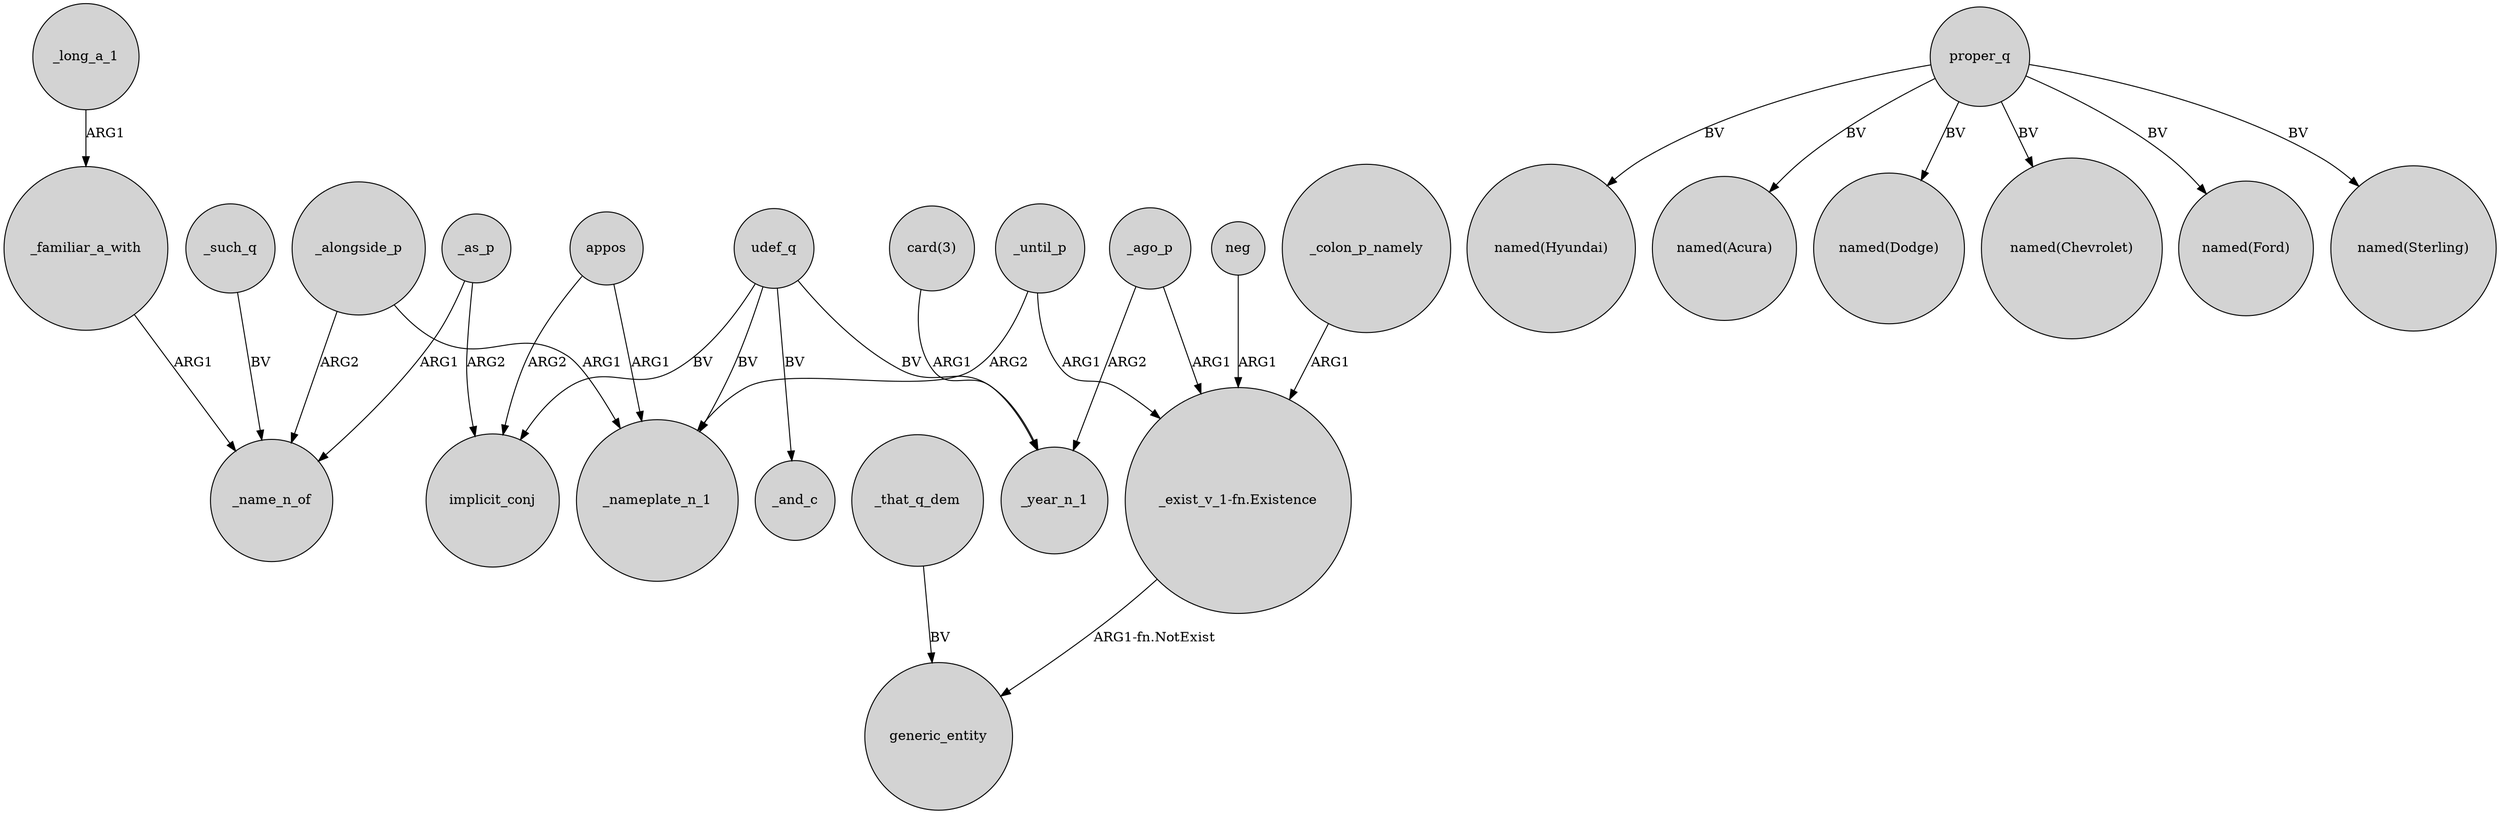 digraph {
	node [shape=circle style=filled]
	_familiar_a_with -> _name_n_of [label=ARG1]
	_ago_p -> "_exist_v_1-fn.Existence" [label=ARG1]
	_colon_p_namely -> "_exist_v_1-fn.Existence" [label=ARG1]
	_until_p -> _nameplate_n_1 [label=ARG2]
	_that_q_dem -> generic_entity [label=BV]
	proper_q -> "named(Hyundai)" [label=BV]
	proper_q -> "named(Acura)" [label=BV]
	"_exist_v_1-fn.Existence" -> generic_entity [label="ARG1-fn.NotExist"]
	appos -> implicit_conj [label=ARG2]
	udef_q -> implicit_conj [label=BV]
	_long_a_1 -> _familiar_a_with [label=ARG1]
	neg -> "_exist_v_1-fn.Existence" [label=ARG1]
	_ago_p -> _year_n_1 [label=ARG2]
	udef_q -> _nameplate_n_1 [label=BV]
	_until_p -> "_exist_v_1-fn.Existence" [label=ARG1]
	_such_q -> _name_n_of [label=BV]
	proper_q -> "named(Dodge)" [label=BV]
	"card(3)" -> _year_n_1 [label=ARG1]
	proper_q -> "named(Chevrolet)" [label=BV]
	_as_p -> _name_n_of [label=ARG1]
	proper_q -> "named(Ford)" [label=BV]
	_alongside_p -> _nameplate_n_1 [label=ARG1]
	proper_q -> "named(Sterling)" [label=BV]
	appos -> _nameplate_n_1 [label=ARG1]
	_alongside_p -> _name_n_of [label=ARG2]
	_as_p -> implicit_conj [label=ARG2]
	udef_q -> _year_n_1 [label=BV]
	udef_q -> _and_c [label=BV]
}
